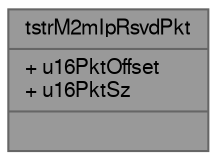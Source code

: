 digraph "tstrM2mIpRsvdPkt"
{
 // LATEX_PDF_SIZE
  bgcolor="transparent";
  edge [fontname=FreeSans,fontsize=10,labelfontname=FreeSans,labelfontsize=10];
  node [fontname=FreeSans,fontsize=10,shape=box,height=0.2,width=0.4];
  Node1 [shape=record,label="{tstrM2mIpRsvdPkt\n|+ u16PktOffset\l+ u16PktSz\l|}",height=0.2,width=0.4,color="gray40", fillcolor="grey60", style="filled", fontcolor="black",tooltip="Received Packet Size and Data Offset."];
}
